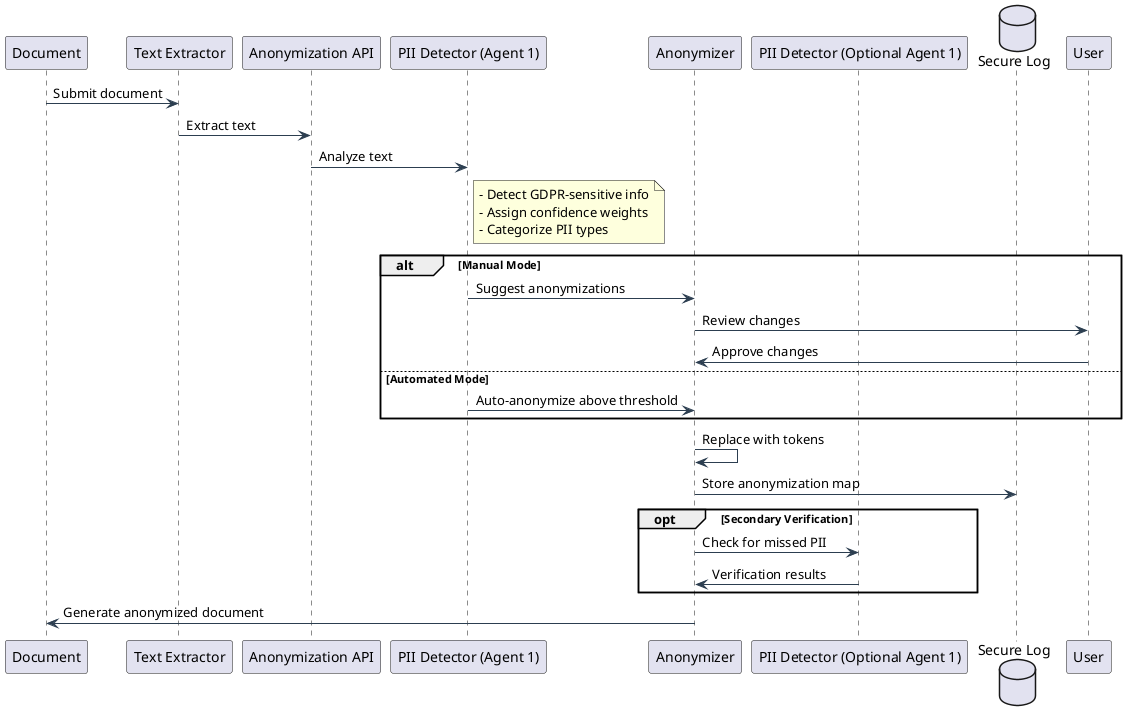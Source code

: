 @startuml GDPR Anonymization Flow

skinparam backgroundColor transparent
skinparam handwritten false
skinparam defaultFontName Arial
skinparam ArrowColor #2C3E50
skinparam BoxPadding 40

' Define participants
participant "Document" as doc
participant "Text Extractor" as conv
participant "Anonymization API" as api
participant "PII Detector (Agent 1)" as detector
participant "Anonymizer" as anon
participant "PII Detector (Optional Agent 1)" as verify
database "Secure Log" as log

' Document Processing
doc -> conv : Submit document
conv -> api : Extract text

' PII Detection
api -> detector : Analyze text
note right of detector
  - Detect GDPR-sensitive info
  - Assign confidence weights
  - Categorize PII types
end note

' Anonymization
alt Manual Mode
    detector -> anon : Suggest anonymizations
    anon -> "User" as user : Review changes
    user -> anon : Approve changes
else Automated Mode
    detector -> anon : Auto-anonymize above threshold
end

anon -> anon : Replace with tokens
anon -> log : Store anonymization map

' Optional Verification
opt Secondary Verification
    anon -> verify : Check for missed PII
    verify -> anon : Verification results
end

' Final Output
anon -> doc : Generate anonymized document

@enduml 